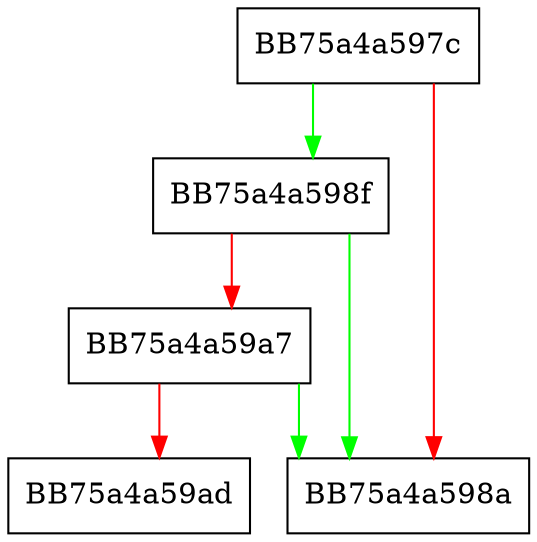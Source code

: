 digraph UtilSetEvent {
  node [shape="box"];
  graph [splines=ortho];
  BB75a4a597c -> BB75a4a598f [color="green"];
  BB75a4a597c -> BB75a4a598a [color="red"];
  BB75a4a598f -> BB75a4a598a [color="green"];
  BB75a4a598f -> BB75a4a59a7 [color="red"];
  BB75a4a59a7 -> BB75a4a598a [color="green"];
  BB75a4a59a7 -> BB75a4a59ad [color="red"];
}